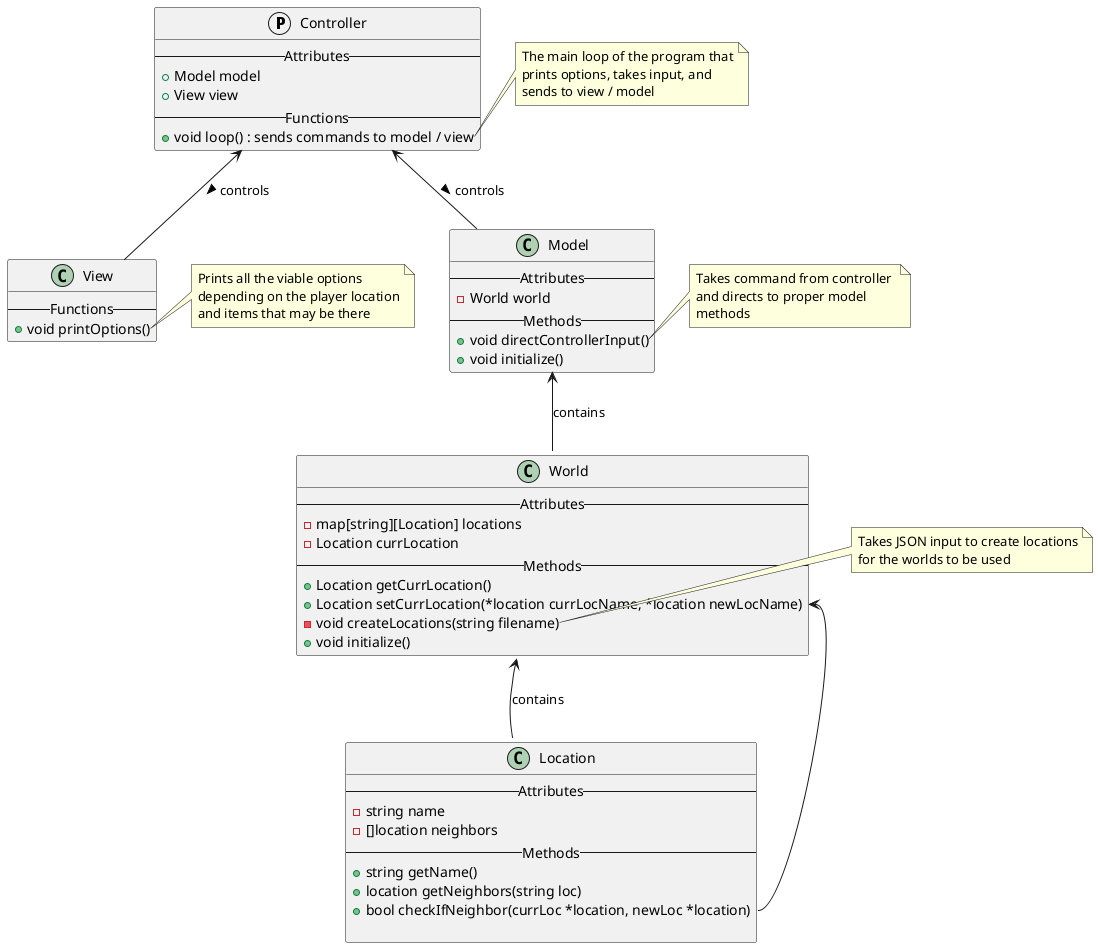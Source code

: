@startuml class_diagram
protocol   Controller {
    --Attributes--
    + Model model
    + View view
    --Functions--
    + void loop() : sends commands to model / view
}
note right of Controller::loop
    The main loop of the program that
    prints options, takes input, and
    sends to view / model
end note
class   View {
    --Functions--
    + void printOptions()
}
note right of View::printOptions
    Prints all the viable options
    depending on the player location
    and items that may be there
end note
class   Model {
    --Attributes--
    - World world
    --Methods--
    + void directControllerInput()
    + void initialize()
}
note right of Model::directControllerInput
    Takes command from controller 
    and directs to proper model
    methods
end note

class World {
    --Attributes--
    - map[string][Location] locations
    - Location currLocation
    --Methods--
    + Location getCurrLocation()
    + Location setCurrLocation(*location currLocName, *location newLocName)
    - void createLocations(string filename)
    + void initialize()
}
note right of World::createLocations
    Takes JSON input to create locations
    for the worlds to be used
end note

class Location {
    --Attributes--
    - string name 
    - []location neighbors
    --Methods--
    + string getName()
    + location getNeighbors(string loc)
    + bool checkIfNeighbor(currLoc *location, newLoc *location)

}

Controller <-- Model : controls >
Controller <-- View : controls >
Model <-- World : contains
World <-- Location : contains
World::setCurrLocation <-- Location::checkIfNeighbor


@enduml